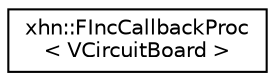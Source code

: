 digraph "Graphical Class Hierarchy"
{
  edge [fontname="Helvetica",fontsize="10",labelfontname="Helvetica",labelfontsize="10"];
  node [fontname="Helvetica",fontsize="10",shape=record];
  rankdir="LR";
  Node1 [label="xhn::FIncCallbackProc\l\< VCircuitBoard \>",height=0.2,width=0.4,color="black", fillcolor="white", style="filled",URL="$structxhn_1_1_f_inc_callback_proc.html"];
}

